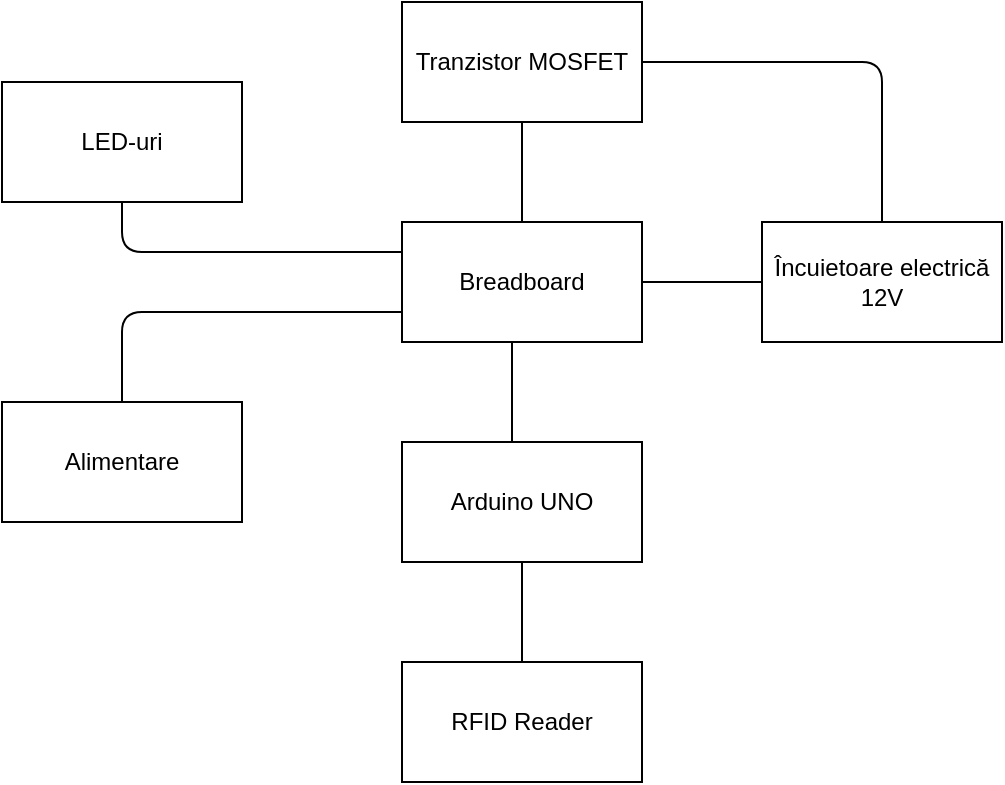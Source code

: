 <mxfile version="14.6.10" type="device"><diagram id="WPZhS27q2PHgv1cfC6l2" name="Page-1"><mxGraphModel dx="1422" dy="702" grid="1" gridSize="10" guides="1" tooltips="1" connect="1" arrows="1" fold="1" page="1" pageScale="1" pageWidth="850" pageHeight="1100" math="0" shadow="0"><root><mxCell id="0"/><mxCell id="1" parent="0"/><mxCell id="Mb0vbrltr-PzONe-aLxG-1" value="Arduino UNO" style="rounded=0;whiteSpace=wrap;html=1;" parent="1" vertex="1"><mxGeometry x="320" y="270" width="120" height="60" as="geometry"/></mxCell><mxCell id="Mb0vbrltr-PzONe-aLxG-2" value="" style="endArrow=none;html=1;" parent="1" edge="1"><mxGeometry width="50" height="50" relative="1" as="geometry"><mxPoint x="375" y="270" as="sourcePoint"/><mxPoint x="375" y="200" as="targetPoint"/><Array as="points"/></mxGeometry></mxCell><mxCell id="Mb0vbrltr-PzONe-aLxG-3" value="Breadboard" style="rounded=0;whiteSpace=wrap;html=1;" parent="1" vertex="1"><mxGeometry x="320" y="160" width="120" height="60" as="geometry"/></mxCell><mxCell id="Mb0vbrltr-PzONe-aLxG-4" value="Încuietoare electrică &lt;br&gt;12V" style="rounded=0;whiteSpace=wrap;html=1;" parent="1" vertex="1"><mxGeometry x="500" y="160" width="120" height="60" as="geometry"/></mxCell><mxCell id="Mb0vbrltr-PzONe-aLxG-5" value="" style="endArrow=none;html=1;exitX=1;exitY=0.5;exitDx=0;exitDy=0;" parent="1" source="Mb0vbrltr-PzONe-aLxG-3" target="Mb0vbrltr-PzONe-aLxG-4" edge="1"><mxGeometry width="50" height="50" relative="1" as="geometry"><mxPoint x="440" y="170" as="sourcePoint"/><mxPoint x="490" y="120" as="targetPoint"/></mxGeometry></mxCell><mxCell id="Mb0vbrltr-PzONe-aLxG-6" value="RFID Reader" style="rounded=0;whiteSpace=wrap;html=1;" parent="1" vertex="1"><mxGeometry x="320" y="380" width="120" height="60" as="geometry"/></mxCell><mxCell id="Mb0vbrltr-PzONe-aLxG-7" value="" style="endArrow=none;html=1;exitX=0.5;exitY=0;exitDx=0;exitDy=0;" parent="1" source="Mb0vbrltr-PzONe-aLxG-6" target="Mb0vbrltr-PzONe-aLxG-1" edge="1"><mxGeometry width="50" height="50" relative="1" as="geometry"><mxPoint x="378" y="380" as="sourcePoint"/><mxPoint x="425" y="330" as="targetPoint"/></mxGeometry></mxCell><mxCell id="Mb0vbrltr-PzONe-aLxG-8" value="LED-uri&lt;br&gt;" style="rounded=0;whiteSpace=wrap;html=1;" parent="1" vertex="1"><mxGeometry x="120" y="90" width="120" height="60" as="geometry"/></mxCell><mxCell id="Mb0vbrltr-PzONe-aLxG-9" value="" style="endArrow=none;html=1;exitX=0.5;exitY=1;exitDx=0;exitDy=0;entryX=0;entryY=0.25;entryDx=0;entryDy=0;" parent="1" source="Mb0vbrltr-PzONe-aLxG-8" target="Mb0vbrltr-PzONe-aLxG-3" edge="1"><mxGeometry width="50" height="50" relative="1" as="geometry"><mxPoint x="270" y="240" as="sourcePoint"/><mxPoint x="320" y="190" as="targetPoint"/><Array as="points"><mxPoint x="180" y="175"/></Array></mxGeometry></mxCell><mxCell id="Mb0vbrltr-PzONe-aLxG-10" value="Tranzistor MOSFET" style="rounded=0;whiteSpace=wrap;html=1;" parent="1" vertex="1"><mxGeometry x="320" y="50" width="120" height="60" as="geometry"/></mxCell><mxCell id="Mb0vbrltr-PzONe-aLxG-11" value="" style="endArrow=none;html=1;entryX=0.5;entryY=1;entryDx=0;entryDy=0;exitX=0.5;exitY=0;exitDx=0;exitDy=0;" parent="1" source="Mb0vbrltr-PzONe-aLxG-3" target="Mb0vbrltr-PzONe-aLxG-10" edge="1"><mxGeometry width="50" height="50" relative="1" as="geometry"><mxPoint x="375" y="160" as="sourcePoint"/><mxPoint x="425" y="110" as="targetPoint"/></mxGeometry></mxCell><mxCell id="Mb0vbrltr-PzONe-aLxG-12" value="" style="endArrow=none;html=1;entryX=0.5;entryY=0;entryDx=0;entryDy=0;" parent="1" target="Mb0vbrltr-PzONe-aLxG-4" edge="1"><mxGeometry width="50" height="50" relative="1" as="geometry"><mxPoint x="440" y="80" as="sourcePoint"/><mxPoint x="490" y="30" as="targetPoint"/><Array as="points"><mxPoint x="560" y="80"/></Array></mxGeometry></mxCell><mxCell id="Mb0vbrltr-PzONe-aLxG-13" value="Alimentare&lt;br&gt;" style="rounded=0;whiteSpace=wrap;html=1;" parent="1" vertex="1"><mxGeometry x="120" y="250" width="120" height="60" as="geometry"/></mxCell><mxCell id="Mb0vbrltr-PzONe-aLxG-14" value="" style="endArrow=none;html=1;exitX=0.5;exitY=0;exitDx=0;exitDy=0;entryX=0;entryY=0.75;entryDx=0;entryDy=0;" parent="1" source="Mb0vbrltr-PzONe-aLxG-13" target="Mb0vbrltr-PzONe-aLxG-3" edge="1"><mxGeometry width="50" height="50" relative="1" as="geometry"><mxPoint x="180" y="250" as="sourcePoint"/><mxPoint x="230" y="200" as="targetPoint"/><Array as="points"><mxPoint x="180" y="205"/></Array></mxGeometry></mxCell></root></mxGraphModel></diagram></mxfile>
